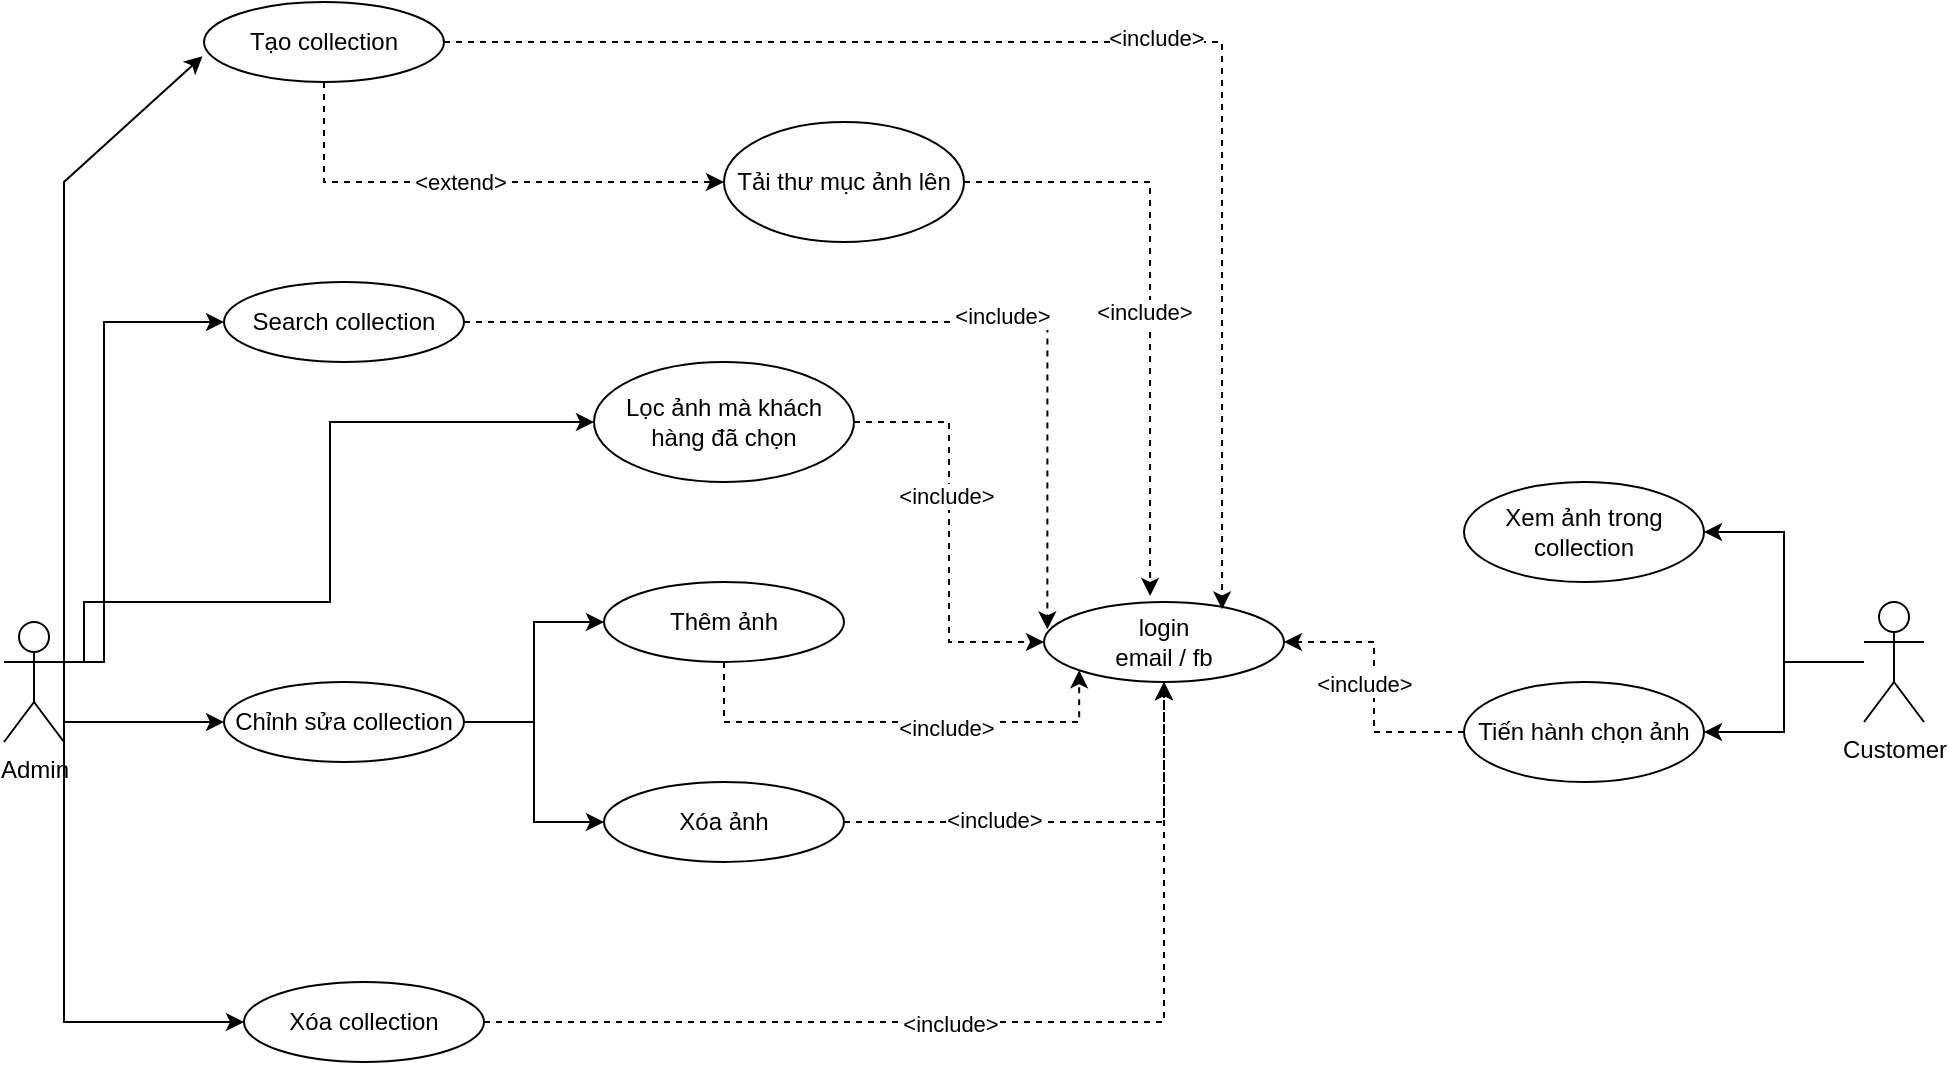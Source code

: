 <mxfile version="26.0.3">
  <diagram name="Page-1" id="gRmxOjNTlquqF5zlaG_z">
    <mxGraphModel dx="2071" dy="725" grid="1" gridSize="10" guides="1" tooltips="1" connect="1" arrows="1" fold="1" page="1" pageScale="1" pageWidth="850" pageHeight="1100" math="0" shadow="0">
      <root>
        <mxCell id="0" />
        <mxCell id="1" parent="0" />
        <mxCell id="JcYmf1iHG1Ycv88CUsV1-53" style="edgeStyle=orthogonalEdgeStyle;rounded=0;orthogonalLoop=1;jettySize=auto;html=1;entryX=0;entryY=0.5;entryDx=0;entryDy=0;" parent="1" source="JcYmf1iHG1Ycv88CUsV1-1" target="JcYmf1iHG1Ycv88CUsV1-47" edge="1">
          <mxGeometry relative="1" as="geometry">
            <Array as="points">
              <mxPoint x="-60" y="340" />
              <mxPoint x="-60" y="170" />
            </Array>
          </mxGeometry>
        </mxCell>
        <mxCell id="JcYmf1iHG1Ycv88CUsV1-58" style="edgeStyle=orthogonalEdgeStyle;rounded=0;orthogonalLoop=1;jettySize=auto;html=1;entryX=0;entryY=0.5;entryDx=0;entryDy=0;" parent="1" target="JcYmf1iHG1Ycv88CUsV1-46" edge="1">
          <mxGeometry relative="1" as="geometry">
            <mxPoint x="-70" y="340" as="sourcePoint" />
            <Array as="points">
              <mxPoint x="-70" y="310" />
              <mxPoint x="53" y="310" />
              <mxPoint x="53" y="220" />
            </Array>
          </mxGeometry>
        </mxCell>
        <mxCell id="JcYmf1iHG1Ycv88CUsV1-1" value="Admin" style="shape=umlActor;verticalLabelPosition=bottom;verticalAlign=top;html=1;outlineConnect=0;" parent="1" vertex="1">
          <mxGeometry x="-110" y="320" width="30" height="60" as="geometry" />
        </mxCell>
        <mxCell id="JcYmf1iHG1Ycv88CUsV1-61" style="edgeStyle=orthogonalEdgeStyle;rounded=0;orthogonalLoop=1;jettySize=auto;html=1;entryX=1;entryY=0.5;entryDx=0;entryDy=0;" parent="1" source="JcYmf1iHG1Ycv88CUsV1-2" target="JcYmf1iHG1Ycv88CUsV1-48" edge="1">
          <mxGeometry relative="1" as="geometry" />
        </mxCell>
        <mxCell id="JcYmf1iHG1Ycv88CUsV1-62" style="edgeStyle=orthogonalEdgeStyle;rounded=0;orthogonalLoop=1;jettySize=auto;html=1;entryX=1;entryY=0.5;entryDx=0;entryDy=0;" parent="1" source="JcYmf1iHG1Ycv88CUsV1-2" target="JcYmf1iHG1Ycv88CUsV1-49" edge="1">
          <mxGeometry relative="1" as="geometry" />
        </mxCell>
        <mxCell id="JcYmf1iHG1Ycv88CUsV1-2" value="Customer&lt;div&gt;&lt;br&gt;&lt;/div&gt;" style="shape=umlActor;verticalLabelPosition=bottom;verticalAlign=top;html=1;outlineConnect=0;" parent="1" vertex="1">
          <mxGeometry x="820" y="310" width="30" height="60" as="geometry" />
        </mxCell>
        <mxCell id="JcYmf1iHG1Ycv88CUsV1-50" value="" style="edgeStyle=orthogonalEdgeStyle;rounded=0;orthogonalLoop=1;jettySize=auto;html=1;dashed=1;exitX=0.5;exitY=1;exitDx=0;exitDy=0;targetPerimeterSpacing=0;strokeWidth=1;" parent="1" source="JcYmf1iHG1Ycv88CUsV1-4" target="JcYmf1iHG1Ycv88CUsV1-39" edge="1">
          <mxGeometry relative="1" as="geometry">
            <Array as="points">
              <mxPoint x="50" y="100" />
            </Array>
          </mxGeometry>
        </mxCell>
        <mxCell id="JcYmf1iHG1Ycv88CUsV1-55" value="&amp;lt;extend&amp;gt;" style="edgeLabel;html=1;align=center;verticalAlign=middle;resizable=0;points=[];" parent="JcYmf1iHG1Ycv88CUsV1-50" vertex="1" connectable="0">
          <mxGeometry x="-0.06" relative="1" as="geometry">
            <mxPoint as="offset" />
          </mxGeometry>
        </mxCell>
        <mxCell id="JcYmf1iHG1Ycv88CUsV1-4" value="Tạo collection" style="ellipse;whiteSpace=wrap;html=1;" parent="1" vertex="1">
          <mxGeometry x="-10" y="10" width="120" height="40" as="geometry" />
        </mxCell>
        <mxCell id="JcYmf1iHG1Ycv88CUsV1-67" style="edgeStyle=orthogonalEdgeStyle;rounded=0;orthogonalLoop=1;jettySize=auto;html=1;entryX=0.5;entryY=1;entryDx=0;entryDy=0;dashed=1;" parent="1" source="JcYmf1iHG1Ycv88CUsV1-5" target="JcYmf1iHG1Ycv88CUsV1-44" edge="1">
          <mxGeometry relative="1" as="geometry" />
        </mxCell>
        <mxCell id="JcYmf1iHG1Ycv88CUsV1-68" value="&amp;lt;include&amp;gt;" style="edgeLabel;html=1;align=center;verticalAlign=middle;resizable=0;points=[];" parent="JcYmf1iHG1Ycv88CUsV1-67" vertex="1" connectable="0">
          <mxGeometry x="-0.089" y="-1" relative="1" as="geometry">
            <mxPoint as="offset" />
          </mxGeometry>
        </mxCell>
        <mxCell id="JcYmf1iHG1Ycv88CUsV1-5" value="Xóa collection" style="ellipse;whiteSpace=wrap;html=1;" parent="1" vertex="1">
          <mxGeometry x="10" y="500" width="120" height="40" as="geometry" />
        </mxCell>
        <mxCell id="JcYmf1iHG1Ycv88CUsV1-65" style="edgeStyle=orthogonalEdgeStyle;rounded=0;orthogonalLoop=1;jettySize=auto;html=1;entryX=0;entryY=0.5;entryDx=0;entryDy=0;" parent="1" source="JcYmf1iHG1Ycv88CUsV1-6" target="JcYmf1iHG1Ycv88CUsV1-38" edge="1">
          <mxGeometry relative="1" as="geometry" />
        </mxCell>
        <mxCell id="JcYmf1iHG1Ycv88CUsV1-66" style="edgeStyle=orthogonalEdgeStyle;rounded=0;orthogonalLoop=1;jettySize=auto;html=1;entryX=0;entryY=0.5;entryDx=0;entryDy=0;" parent="1" source="JcYmf1iHG1Ycv88CUsV1-6" target="JcYmf1iHG1Ycv88CUsV1-40" edge="1">
          <mxGeometry relative="1" as="geometry" />
        </mxCell>
        <mxCell id="JcYmf1iHG1Ycv88CUsV1-6" value="Chỉnh sửa collection" style="ellipse;whiteSpace=wrap;html=1;" parent="1" vertex="1">
          <mxGeometry y="350" width="120" height="40" as="geometry" />
        </mxCell>
        <mxCell id="JcYmf1iHG1Ycv88CUsV1-73" style="edgeStyle=orthogonalEdgeStyle;rounded=0;orthogonalLoop=1;jettySize=auto;html=1;entryX=0;entryY=1;entryDx=0;entryDy=0;dashed=1;" parent="1" source="JcYmf1iHG1Ycv88CUsV1-38" target="JcYmf1iHG1Ycv88CUsV1-44" edge="1">
          <mxGeometry relative="1" as="geometry">
            <Array as="points">
              <mxPoint x="250" y="370" />
              <mxPoint x="428" y="370" />
            </Array>
          </mxGeometry>
        </mxCell>
        <mxCell id="JcYmf1iHG1Ycv88CUsV1-74" value="&amp;lt;include&amp;gt;" style="edgeLabel;html=1;align=center;verticalAlign=middle;resizable=0;points=[];" parent="JcYmf1iHG1Ycv88CUsV1-73" vertex="1" connectable="0">
          <mxGeometry x="0.202" y="-3" relative="1" as="geometry">
            <mxPoint as="offset" />
          </mxGeometry>
        </mxCell>
        <mxCell id="JcYmf1iHG1Ycv88CUsV1-38" value="Thêm ảnh" style="ellipse;whiteSpace=wrap;html=1;" parent="1" vertex="1">
          <mxGeometry x="190" y="300" width="120" height="40" as="geometry" />
        </mxCell>
        <mxCell id="JcYmf1iHG1Ycv88CUsV1-52" value="" style="edgeStyle=orthogonalEdgeStyle;rounded=0;orthogonalLoop=1;jettySize=auto;html=1;entryX=0.442;entryY=-0.075;entryDx=0;entryDy=0;entryPerimeter=0;dashed=1;" parent="1" source="JcYmf1iHG1Ycv88CUsV1-39" target="JcYmf1iHG1Ycv88CUsV1-44" edge="1">
          <mxGeometry relative="1" as="geometry">
            <mxPoint x="390" y="90" as="targetPoint" />
          </mxGeometry>
        </mxCell>
        <mxCell id="JcYmf1iHG1Ycv88CUsV1-54" value="&amp;lt;include&amp;gt;" style="edgeLabel;html=1;align=center;verticalAlign=middle;resizable=0;points=[];" parent="JcYmf1iHG1Ycv88CUsV1-52" vertex="1" connectable="0">
          <mxGeometry x="0.05" y="-3" relative="1" as="geometry">
            <mxPoint as="offset" />
          </mxGeometry>
        </mxCell>
        <mxCell id="JcYmf1iHG1Ycv88CUsV1-39" value="Tải thư mục ảnh lên" style="ellipse;whiteSpace=wrap;html=1;" parent="1" vertex="1">
          <mxGeometry x="250" y="70" width="120" height="60" as="geometry" />
        </mxCell>
        <mxCell id="JcYmf1iHG1Ycv88CUsV1-71" style="edgeStyle=orthogonalEdgeStyle;rounded=0;orthogonalLoop=1;jettySize=auto;html=1;entryX=0.5;entryY=1;entryDx=0;entryDy=0;dashed=1;" parent="1" source="JcYmf1iHG1Ycv88CUsV1-40" target="JcYmf1iHG1Ycv88CUsV1-44" edge="1">
          <mxGeometry relative="1" as="geometry" />
        </mxCell>
        <mxCell id="JcYmf1iHG1Ycv88CUsV1-72" value="&amp;lt;include&amp;gt;" style="edgeLabel;html=1;align=center;verticalAlign=middle;resizable=0;points=[];" parent="JcYmf1iHG1Ycv88CUsV1-71" vertex="1" connectable="0">
          <mxGeometry x="-0.354" y="1" relative="1" as="geometry">
            <mxPoint as="offset" />
          </mxGeometry>
        </mxCell>
        <mxCell id="JcYmf1iHG1Ycv88CUsV1-40" value="Xóa ảnh" style="ellipse;whiteSpace=wrap;html=1;" parent="1" vertex="1">
          <mxGeometry x="190" y="400" width="120" height="40" as="geometry" />
        </mxCell>
        <mxCell id="JcYmf1iHG1Ycv88CUsV1-41" value="" style="endArrow=classic;html=1;rounded=0;exitX=1;exitY=0.333;exitDx=0;exitDy=0;exitPerimeter=0;entryX=-0.006;entryY=0.678;entryDx=0;entryDy=0;entryPerimeter=0;" parent="1" source="JcYmf1iHG1Ycv88CUsV1-1" target="JcYmf1iHG1Ycv88CUsV1-4" edge="1">
          <mxGeometry width="50" height="50" relative="1" as="geometry">
            <mxPoint x="310" y="440" as="sourcePoint" />
            <mxPoint x="360" y="390" as="targetPoint" />
            <Array as="points">
              <mxPoint x="-80" y="100" />
            </Array>
          </mxGeometry>
        </mxCell>
        <mxCell id="JcYmf1iHG1Ycv88CUsV1-42" value="" style="endArrow=classic;html=1;rounded=0;exitX=1;exitY=0.333;exitDx=0;exitDy=0;exitPerimeter=0;entryX=0;entryY=0.5;entryDx=0;entryDy=0;entryPerimeter=0;" parent="1" source="JcYmf1iHG1Ycv88CUsV1-1" target="JcYmf1iHG1Ycv88CUsV1-6" edge="1">
          <mxGeometry width="50" height="50" relative="1" as="geometry">
            <mxPoint x="-70" y="340" as="sourcePoint" />
            <mxPoint x="19" y="217" as="targetPoint" />
            <Array as="points">
              <mxPoint x="-80" y="370" />
            </Array>
          </mxGeometry>
        </mxCell>
        <mxCell id="JcYmf1iHG1Ycv88CUsV1-43" value="" style="endArrow=classic;html=1;rounded=0;entryX=0;entryY=0.5;entryDx=0;entryDy=0;" parent="1" target="JcYmf1iHG1Ycv88CUsV1-5" edge="1">
          <mxGeometry width="50" height="50" relative="1" as="geometry">
            <mxPoint x="-80" y="340" as="sourcePoint" />
            <mxPoint x="360" y="390" as="targetPoint" />
            <Array as="points">
              <mxPoint x="-80" y="520" />
            </Array>
          </mxGeometry>
        </mxCell>
        <mxCell id="JcYmf1iHG1Ycv88CUsV1-44" value="login&lt;br&gt;email / fb" style="ellipse;whiteSpace=wrap;html=1;" parent="1" vertex="1">
          <mxGeometry x="410" y="310" width="120" height="40" as="geometry" />
        </mxCell>
        <mxCell id="JcYmf1iHG1Ycv88CUsV1-59" style="edgeStyle=orthogonalEdgeStyle;rounded=0;orthogonalLoop=1;jettySize=auto;html=1;entryX=0;entryY=0.5;entryDx=0;entryDy=0;dashed=1;" parent="1" source="JcYmf1iHG1Ycv88CUsV1-46" target="JcYmf1iHG1Ycv88CUsV1-44" edge="1">
          <mxGeometry relative="1" as="geometry" />
        </mxCell>
        <mxCell id="JcYmf1iHG1Ycv88CUsV1-60" value="&amp;lt;include&amp;gt;" style="edgeLabel;html=1;align=center;verticalAlign=middle;resizable=0;points=[];" parent="JcYmf1iHG1Ycv88CUsV1-59" vertex="1" connectable="0">
          <mxGeometry x="-0.185" y="-2" relative="1" as="geometry">
            <mxPoint y="1" as="offset" />
          </mxGeometry>
        </mxCell>
        <mxCell id="JcYmf1iHG1Ycv88CUsV1-46" value="Lọc ảnh mà khách hàng đã chọn" style="ellipse;whiteSpace=wrap;html=1;" parent="1" vertex="1">
          <mxGeometry x="185" y="190" width="130" height="60" as="geometry" />
        </mxCell>
        <mxCell id="JcYmf1iHG1Ycv88CUsV1-47" value="Search&lt;span style=&quot;background-color: transparent; color: light-dark(rgb(0, 0, 0), rgb(255, 255, 255));&quot;&gt;&amp;nbsp;collection&lt;/span&gt;" style="ellipse;whiteSpace=wrap;html=1;" parent="1" vertex="1">
          <mxGeometry y="150" width="120" height="40" as="geometry" />
        </mxCell>
        <mxCell id="JcYmf1iHG1Ycv88CUsV1-48" value="Xem ảnh trong collection" style="ellipse;whiteSpace=wrap;html=1;" parent="1" vertex="1">
          <mxGeometry x="620" y="250" width="120" height="50" as="geometry" />
        </mxCell>
        <mxCell id="JcYmf1iHG1Ycv88CUsV1-63" style="edgeStyle=orthogonalEdgeStyle;rounded=0;orthogonalLoop=1;jettySize=auto;html=1;entryX=1;entryY=0.5;entryDx=0;entryDy=0;dashed=1;" parent="1" source="JcYmf1iHG1Ycv88CUsV1-49" target="JcYmf1iHG1Ycv88CUsV1-44" edge="1">
          <mxGeometry relative="1" as="geometry" />
        </mxCell>
        <mxCell id="JcYmf1iHG1Ycv88CUsV1-64" value="&amp;lt;include&amp;gt;" style="edgeLabel;html=1;align=center;verticalAlign=middle;resizable=0;points=[];" parent="JcYmf1iHG1Ycv88CUsV1-63" vertex="1" connectable="0">
          <mxGeometry x="0.022" y="5" relative="1" as="geometry">
            <mxPoint as="offset" />
          </mxGeometry>
        </mxCell>
        <mxCell id="JcYmf1iHG1Ycv88CUsV1-49" value="Tiến hành chọn ảnh" style="ellipse;whiteSpace=wrap;html=1;" parent="1" vertex="1">
          <mxGeometry x="620" y="350" width="120" height="50" as="geometry" />
        </mxCell>
        <mxCell id="JcYmf1iHG1Ycv88CUsV1-56" style="edgeStyle=orthogonalEdgeStyle;rounded=0;orthogonalLoop=1;jettySize=auto;html=1;entryX=0.014;entryY=0.342;entryDx=0;entryDy=0;entryPerimeter=0;dashed=1;" parent="1" source="JcYmf1iHG1Ycv88CUsV1-47" target="JcYmf1iHG1Ycv88CUsV1-44" edge="1">
          <mxGeometry relative="1" as="geometry" />
        </mxCell>
        <mxCell id="JcYmf1iHG1Ycv88CUsV1-57" value="&amp;lt;include&amp;gt;" style="edgeLabel;html=1;align=center;verticalAlign=middle;resizable=0;points=[];" parent="JcYmf1iHG1Ycv88CUsV1-56" vertex="1" connectable="0">
          <mxGeometry x="0.205" y="3" relative="1" as="geometry">
            <mxPoint as="offset" />
          </mxGeometry>
        </mxCell>
        <mxCell id="JcYmf1iHG1Ycv88CUsV1-69" style="edgeStyle=orthogonalEdgeStyle;rounded=0;orthogonalLoop=1;jettySize=auto;html=1;entryX=0.742;entryY=0.092;entryDx=0;entryDy=0;entryPerimeter=0;dashed=1;" parent="1" source="JcYmf1iHG1Ycv88CUsV1-4" target="JcYmf1iHG1Ycv88CUsV1-44" edge="1">
          <mxGeometry relative="1" as="geometry" />
        </mxCell>
        <mxCell id="JcYmf1iHG1Ycv88CUsV1-70" value="&amp;lt;include&amp;gt;" style="edgeLabel;html=1;align=center;verticalAlign=middle;resizable=0;points=[];" parent="JcYmf1iHG1Ycv88CUsV1-69" vertex="1" connectable="0">
          <mxGeometry x="0.059" y="2" relative="1" as="geometry">
            <mxPoint as="offset" />
          </mxGeometry>
        </mxCell>
      </root>
    </mxGraphModel>
  </diagram>
</mxfile>
